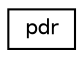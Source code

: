 digraph G
{
  edge [fontname="Helvetica",fontsize="10",labelfontname="Helvetica",labelfontsize="10"];
  node [fontname="Helvetica",fontsize="10",shape=record];
  rankdir=LR;
  Node1 [label="pdr",height=0.2,width=0.4,color="black", fillcolor="white", style="filled",URL="$structpdr.html"];
}
